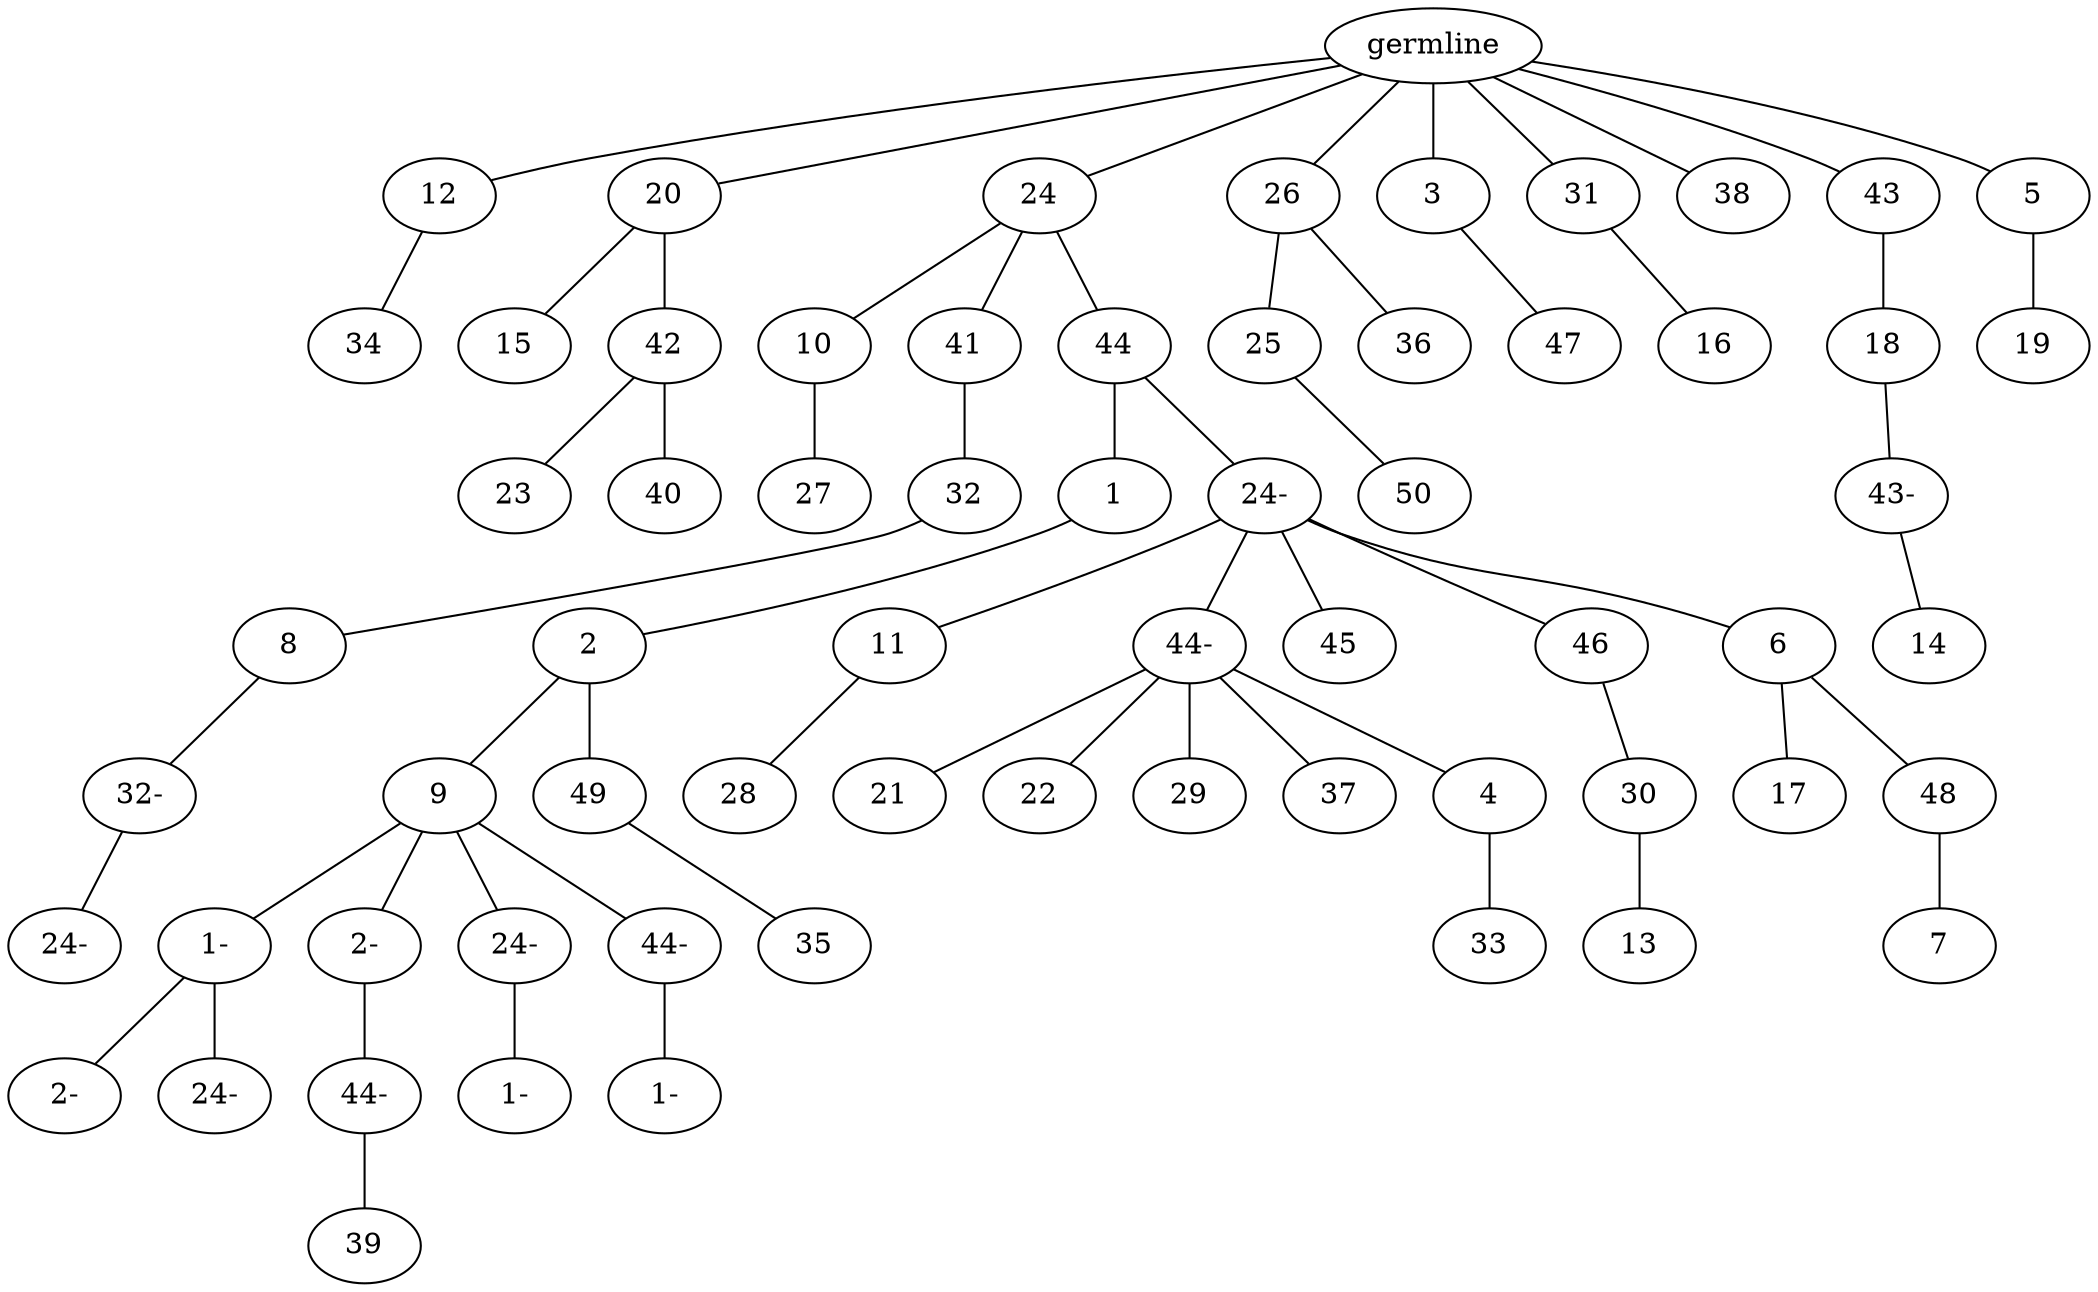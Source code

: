 graph tree {
    "139975986971120" [label="germline"];
    "139975987202512" [label="12"];
    "139975987201648" [label="34"];
    "139975987202848" [label="20"];
    "139975987200064" [label="15"];
    "139975987203232" [label="42"];
    "139975987203376" [label="23"];
    "139975987202992" [label="40"];
    "139975987203664" [label="24"];
    "139975987202464" [label="10"];
    "139975987203808" [label="27"];
    "139975987203952" [label="41"];
    "139975987203568" [label="32"];
    "139975987208256" [label="8"];
    "139975987208736" [label="32-"];
    "139975987083296" [label="24-"];
    "139975987201936" [label="44"];
    "139975987203760" [label="1"];
    "139975987208592" [label="2"];
    "139975987208832" [label="9"];
    "139975987209216" [label="1-"];
    "139975987209696" [label="2-"];
    "139975987209456" [label="24-"];
    "139975987209312" [label="2-"];
    "139975987209744" [label="44-"];
    "139975987209888" [label="39"];
    "139975987208688" [label="24-"];
    "139975987210800" [label="1-"];
    "139975987209936" [label="44-"];
    "139975987209408" [label="1-"];
    "139975987208880" [label="49"];
    "139975987210752" [label="35"];
    "139975987209072" [label="24-"];
    "139975987211280" [label="11"];
    "139975987210848" [label="28"];
    "139975987208352" [label="44-"];
    "139975987211088" [label="21"];
    "139975987210320" [label="22"];
    "139975987209648" [label="29"];
    "139975987211328" [label="37"];
    "139975987211616" [label="4"];
    "139975987211232" [label="33"];
    "139975987208784" [label="45"];
    "139975987210944" [label="46"];
    "139975987211808" [label="30"];
    "139975987211424" [label="13"];
    "139975987210704" [label="6"];
    "139975987210176" [label="17"];
    "139975987210512" [label="48"];
    "139975987211568" [label="7"];
    "139975987204048" [label="26"];
    "139975987203472" [label="25"];
    "139975987211904" [label="50"];
    "139975987212192" [label="36"];
    "139975987203184" [label="3"];
    "139975987210656" [label="47"];
    "139975987203856" [label="31"];
    "139975987212144" [label="16"];
    "139975987204000" [label="38"];
    "139975987212096" [label="43"];
    "139975987236928" [label="18"];
    "139975987237216" [label="43-"];
    "139975987237744" [label="14"];
    "139975987211952" [label="5"];
    "139975987237984" [label="19"];
    "139975986971120" -- "139975987202512";
    "139975986971120" -- "139975987202848";
    "139975986971120" -- "139975987203664";
    "139975986971120" -- "139975987204048";
    "139975986971120" -- "139975987203184";
    "139975986971120" -- "139975987203856";
    "139975986971120" -- "139975987204000";
    "139975986971120" -- "139975987212096";
    "139975986971120" -- "139975987211952";
    "139975987202512" -- "139975987201648";
    "139975987202848" -- "139975987200064";
    "139975987202848" -- "139975987203232";
    "139975987203232" -- "139975987203376";
    "139975987203232" -- "139975987202992";
    "139975987203664" -- "139975987202464";
    "139975987203664" -- "139975987203952";
    "139975987203664" -- "139975987201936";
    "139975987202464" -- "139975987203808";
    "139975987203952" -- "139975987203568";
    "139975987203568" -- "139975987208256";
    "139975987208256" -- "139975987208736";
    "139975987208736" -- "139975987083296";
    "139975987201936" -- "139975987203760";
    "139975987201936" -- "139975987209072";
    "139975987203760" -- "139975987208592";
    "139975987208592" -- "139975987208832";
    "139975987208592" -- "139975987208880";
    "139975987208832" -- "139975987209216";
    "139975987208832" -- "139975987209312";
    "139975987208832" -- "139975987208688";
    "139975987208832" -- "139975987209936";
    "139975987209216" -- "139975987209696";
    "139975987209216" -- "139975987209456";
    "139975987209312" -- "139975987209744";
    "139975987209744" -- "139975987209888";
    "139975987208688" -- "139975987210800";
    "139975987209936" -- "139975987209408";
    "139975987208880" -- "139975987210752";
    "139975987209072" -- "139975987211280";
    "139975987209072" -- "139975987208352";
    "139975987209072" -- "139975987208784";
    "139975987209072" -- "139975987210944";
    "139975987209072" -- "139975987210704";
    "139975987211280" -- "139975987210848";
    "139975987208352" -- "139975987211088";
    "139975987208352" -- "139975987210320";
    "139975987208352" -- "139975987209648";
    "139975987208352" -- "139975987211328";
    "139975987208352" -- "139975987211616";
    "139975987211616" -- "139975987211232";
    "139975987210944" -- "139975987211808";
    "139975987211808" -- "139975987211424";
    "139975987210704" -- "139975987210176";
    "139975987210704" -- "139975987210512";
    "139975987210512" -- "139975987211568";
    "139975987204048" -- "139975987203472";
    "139975987204048" -- "139975987212192";
    "139975987203472" -- "139975987211904";
    "139975987203184" -- "139975987210656";
    "139975987203856" -- "139975987212144";
    "139975987212096" -- "139975987236928";
    "139975987236928" -- "139975987237216";
    "139975987237216" -- "139975987237744";
    "139975987211952" -- "139975987237984";
}
